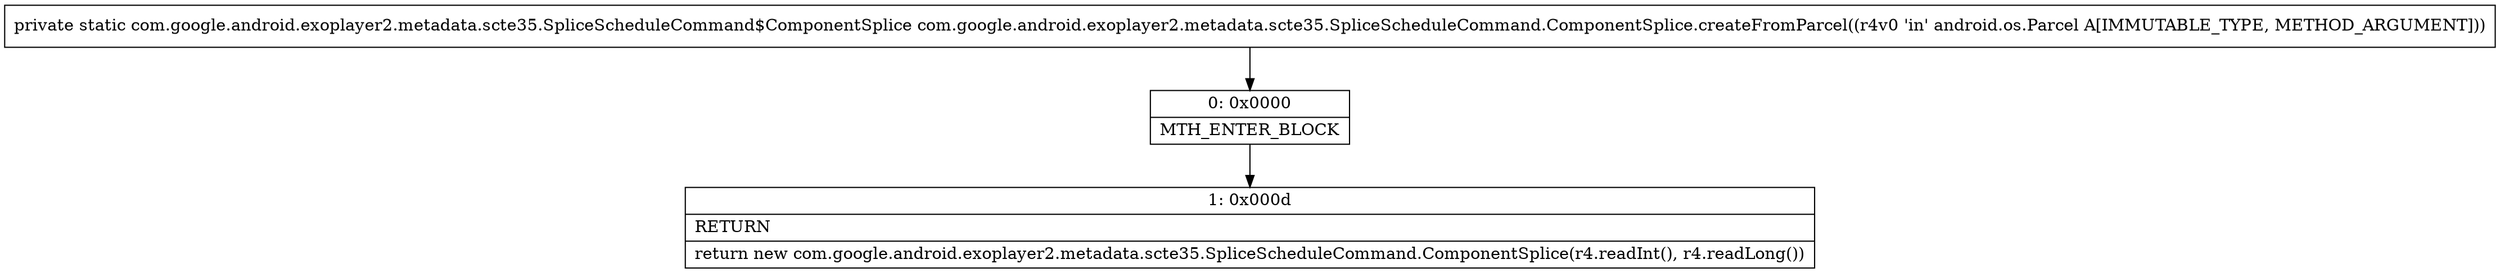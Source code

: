 digraph "CFG forcom.google.android.exoplayer2.metadata.scte35.SpliceScheduleCommand.ComponentSplice.createFromParcel(Landroid\/os\/Parcel;)Lcom\/google\/android\/exoplayer2\/metadata\/scte35\/SpliceScheduleCommand$ComponentSplice;" {
Node_0 [shape=record,label="{0\:\ 0x0000|MTH_ENTER_BLOCK\l}"];
Node_1 [shape=record,label="{1\:\ 0x000d|RETURN\l|return new com.google.android.exoplayer2.metadata.scte35.SpliceScheduleCommand.ComponentSplice(r4.readInt(), r4.readLong())\l}"];
MethodNode[shape=record,label="{private static com.google.android.exoplayer2.metadata.scte35.SpliceScheduleCommand$ComponentSplice com.google.android.exoplayer2.metadata.scte35.SpliceScheduleCommand.ComponentSplice.createFromParcel((r4v0 'in' android.os.Parcel A[IMMUTABLE_TYPE, METHOD_ARGUMENT])) }"];
MethodNode -> Node_0;
Node_0 -> Node_1;
}

